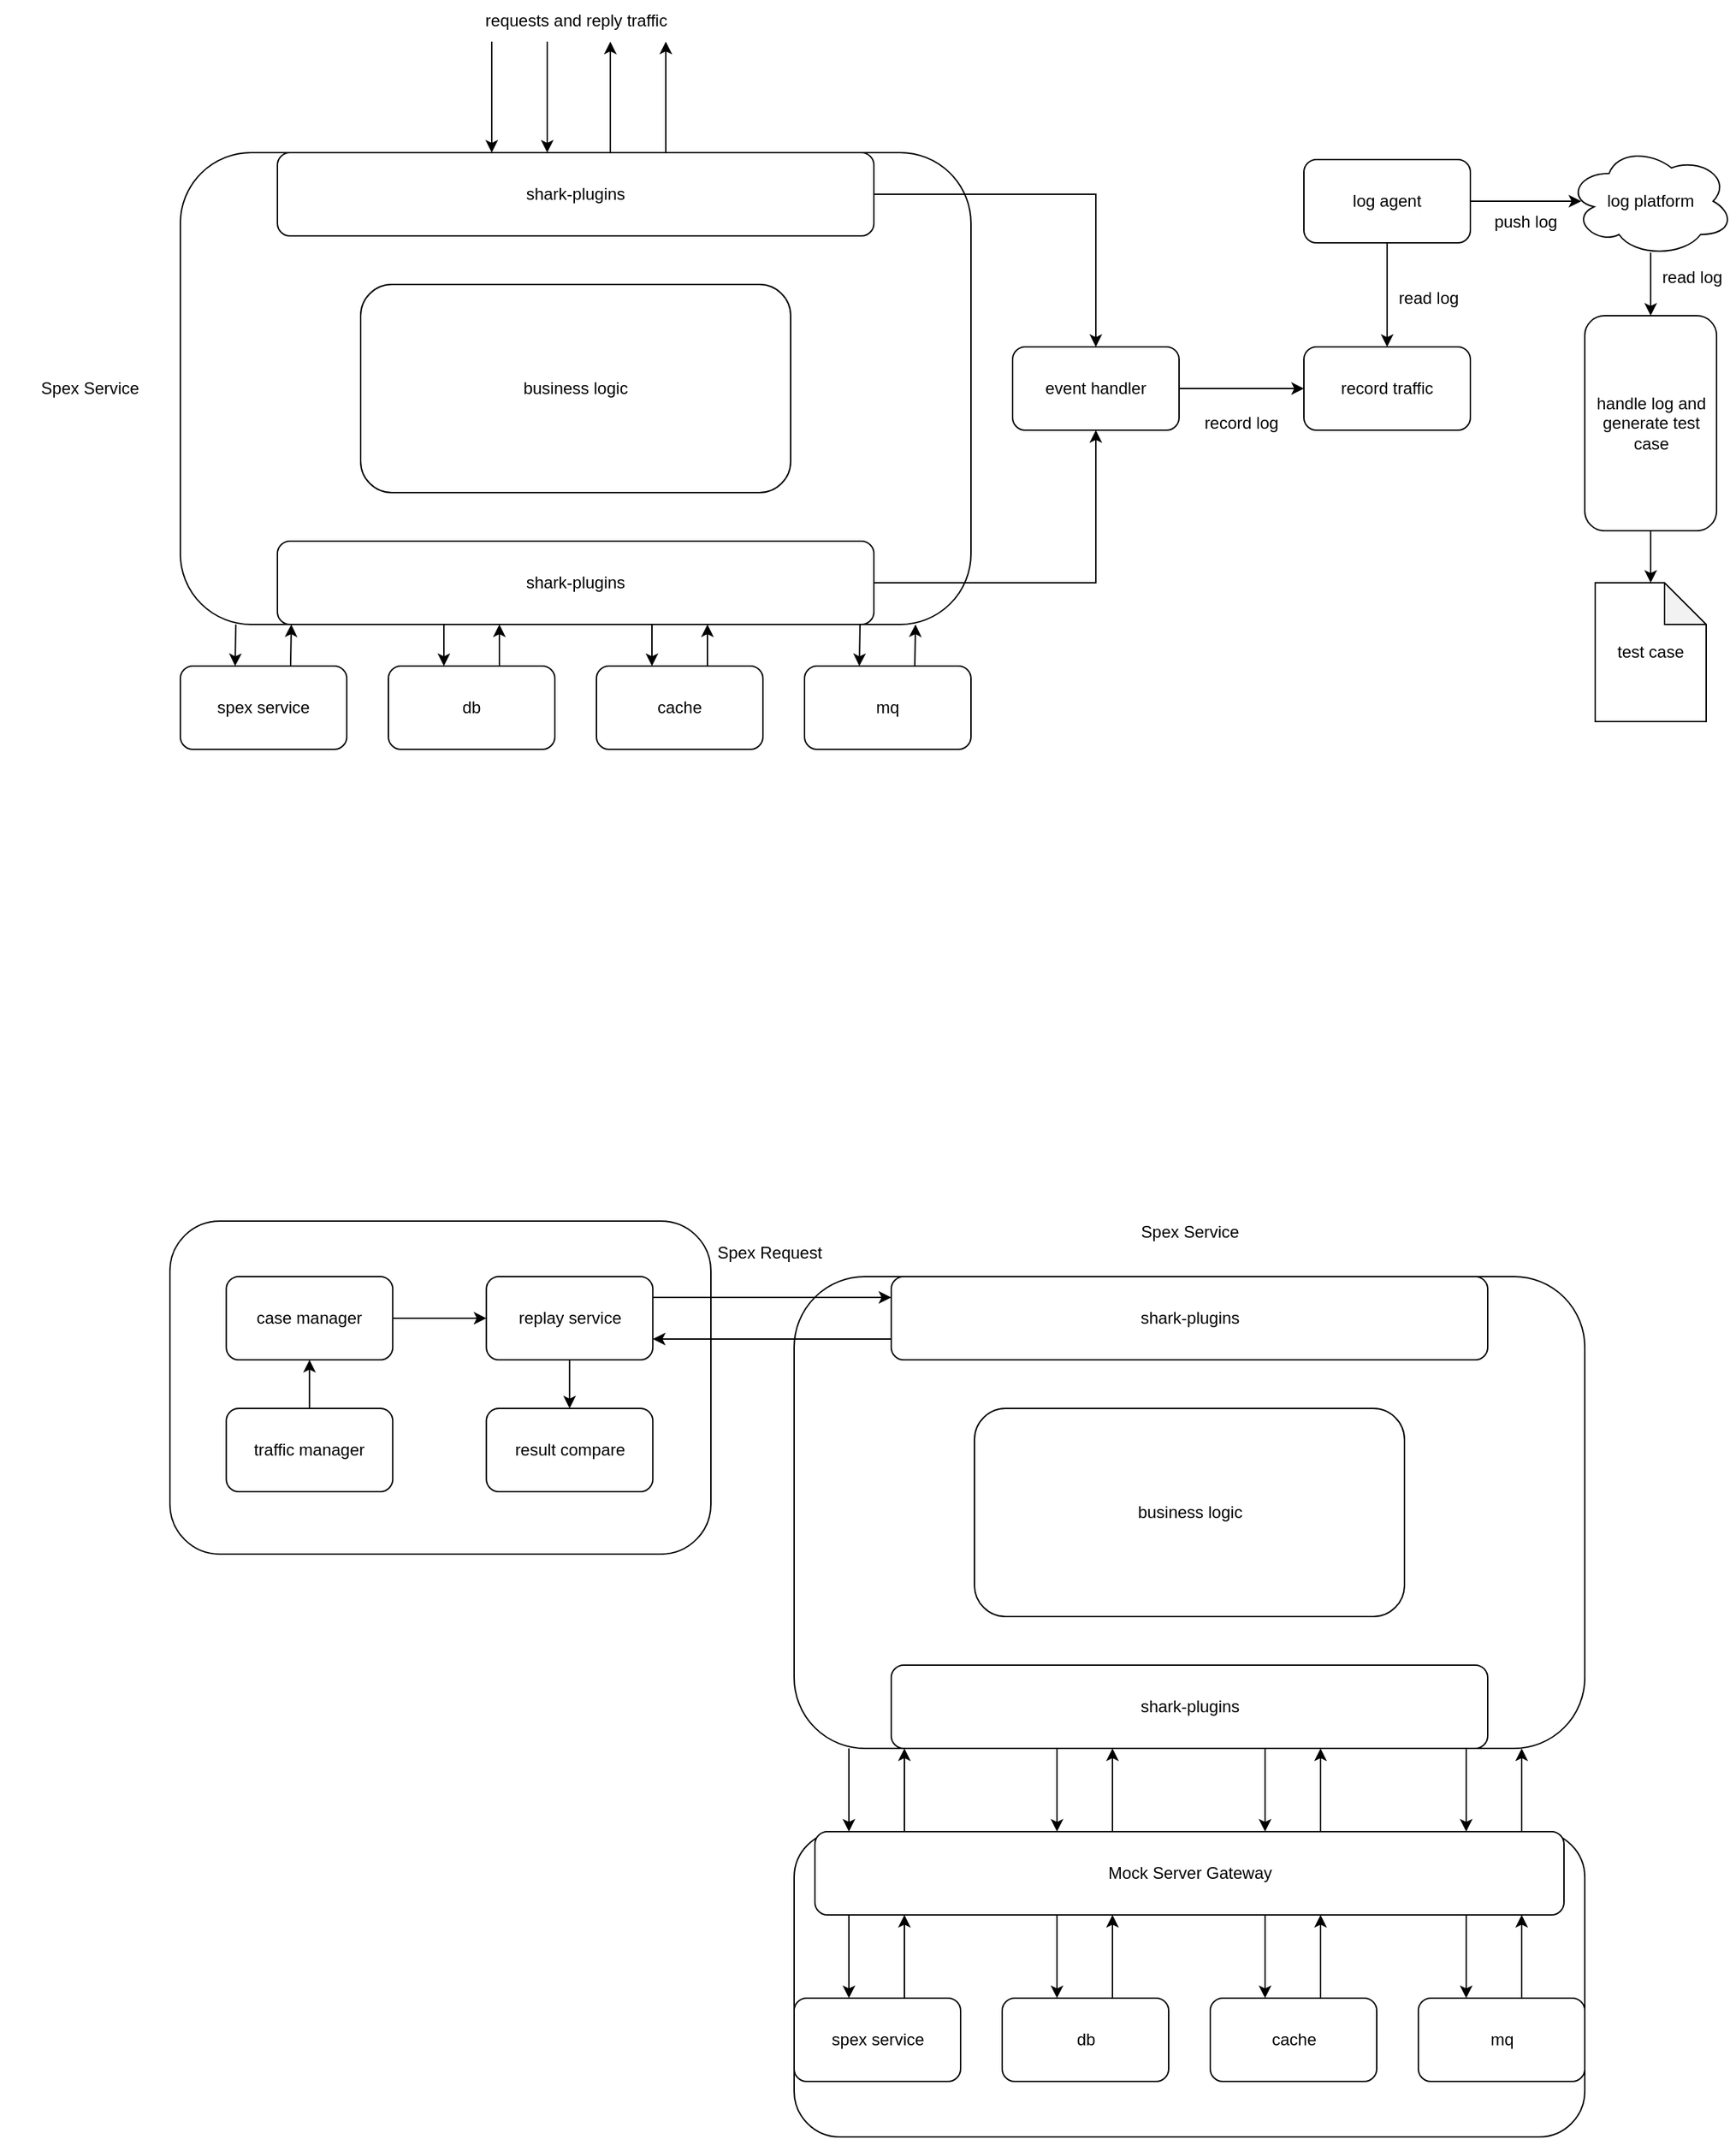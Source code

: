 <mxfile version="21.3.6" type="github">
  <diagram name="第 1 页" id="bMDozYpqhCq1Gk0JoDoc">
    <mxGraphModel dx="1546" dy="787" grid="1" gridSize="10" guides="1" tooltips="1" connect="1" arrows="1" fold="1" page="1" pageScale="1" pageWidth="3300" pageHeight="4681" math="0" shadow="0">
      <root>
        <mxCell id="0" />
        <mxCell id="1" parent="0" />
        <mxCell id="KItahPj2j4c5v4B0Yujh-1" value="" style="rounded=1;whiteSpace=wrap;html=1;" vertex="1" parent="1">
          <mxGeometry x="370" y="210" width="570" height="340" as="geometry" />
        </mxCell>
        <mxCell id="KItahPj2j4c5v4B0Yujh-2" value="shark-plugins" style="rounded=1;whiteSpace=wrap;html=1;" vertex="1" parent="1">
          <mxGeometry x="440" y="210" width="430" height="60" as="geometry" />
        </mxCell>
        <mxCell id="KItahPj2j4c5v4B0Yujh-3" value="shark-plugins" style="rounded=1;whiteSpace=wrap;html=1;" vertex="1" parent="1">
          <mxGeometry x="440" y="490" width="430" height="60" as="geometry" />
        </mxCell>
        <mxCell id="KItahPj2j4c5v4B0Yujh-4" value="spex service" style="rounded=1;whiteSpace=wrap;html=1;" vertex="1" parent="1">
          <mxGeometry x="370" y="580" width="120" height="60" as="geometry" />
        </mxCell>
        <mxCell id="KItahPj2j4c5v4B0Yujh-5" value="db" style="rounded=1;whiteSpace=wrap;html=1;" vertex="1" parent="1">
          <mxGeometry x="520" y="580" width="120" height="60" as="geometry" />
        </mxCell>
        <mxCell id="KItahPj2j4c5v4B0Yujh-6" value="cache" style="rounded=1;whiteSpace=wrap;html=1;" vertex="1" parent="1">
          <mxGeometry x="670" y="580" width="120" height="60" as="geometry" />
        </mxCell>
        <mxCell id="KItahPj2j4c5v4B0Yujh-7" value="mq" style="rounded=1;whiteSpace=wrap;html=1;" vertex="1" parent="1">
          <mxGeometry x="820" y="580" width="120" height="60" as="geometry" />
        </mxCell>
        <mxCell id="KItahPj2j4c5v4B0Yujh-8" value="event handler" style="rounded=1;whiteSpace=wrap;html=1;" vertex="1" parent="1">
          <mxGeometry x="970" y="350" width="120" height="60" as="geometry" />
        </mxCell>
        <mxCell id="KItahPj2j4c5v4B0Yujh-9" value="business logic" style="rounded=1;whiteSpace=wrap;html=1;" vertex="1" parent="1">
          <mxGeometry x="500" y="305" width="310" height="150" as="geometry" />
        </mxCell>
        <mxCell id="KItahPj2j4c5v4B0Yujh-10" value="Spex Service" style="text;html=1;strokeColor=none;fillColor=none;align=center;verticalAlign=middle;whiteSpace=wrap;rounded=0;" vertex="1" parent="1">
          <mxGeometry x="240" y="362.5" width="130" height="35" as="geometry" />
        </mxCell>
        <mxCell id="KItahPj2j4c5v4B0Yujh-11" value="" style="endArrow=classic;html=1;rounded=0;entryX=0.5;entryY=0;entryDx=0;entryDy=0;exitX=1;exitY=0.5;exitDx=0;exitDy=0;" edge="1" parent="1" source="KItahPj2j4c5v4B0Yujh-2" target="KItahPj2j4c5v4B0Yujh-8">
          <mxGeometry width="50" height="50" relative="1" as="geometry">
            <mxPoint x="760" y="520" as="sourcePoint" />
            <mxPoint x="810" y="470" as="targetPoint" />
            <Array as="points">
              <mxPoint x="1030" y="240" />
            </Array>
          </mxGeometry>
        </mxCell>
        <mxCell id="KItahPj2j4c5v4B0Yujh-12" value="" style="endArrow=classic;html=1;rounded=0;entryX=0.5;entryY=1;entryDx=0;entryDy=0;exitX=1;exitY=0.5;exitDx=0;exitDy=0;" edge="1" parent="1" source="KItahPj2j4c5v4B0Yujh-3" target="KItahPj2j4c5v4B0Yujh-8">
          <mxGeometry width="50" height="50" relative="1" as="geometry">
            <mxPoint x="880" y="250" as="sourcePoint" />
            <mxPoint x="1100" y="360" as="targetPoint" />
            <Array as="points">
              <mxPoint x="1030" y="520" />
            </Array>
          </mxGeometry>
        </mxCell>
        <mxCell id="KItahPj2j4c5v4B0Yujh-16" value="log agent" style="rounded=1;whiteSpace=wrap;html=1;" vertex="1" parent="1">
          <mxGeometry x="1180" y="215" width="120" height="60" as="geometry" />
        </mxCell>
        <mxCell id="KItahPj2j4c5v4B0Yujh-17" value="record traffic" style="rounded=1;whiteSpace=wrap;html=1;" vertex="1" parent="1">
          <mxGeometry x="1180" y="350" width="120" height="60" as="geometry" />
        </mxCell>
        <mxCell id="KItahPj2j4c5v4B0Yujh-18" value="log platform" style="ellipse;shape=cloud;whiteSpace=wrap;html=1;" vertex="1" parent="1">
          <mxGeometry x="1370" y="205" width="120" height="80" as="geometry" />
        </mxCell>
        <mxCell id="KItahPj2j4c5v4B0Yujh-19" value="" style="endArrow=classic;html=1;rounded=0;entryX=0;entryY=0.5;entryDx=0;entryDy=0;exitX=1;exitY=0.5;exitDx=0;exitDy=0;" edge="1" parent="1" source="KItahPj2j4c5v4B0Yujh-8" target="KItahPj2j4c5v4B0Yujh-17">
          <mxGeometry width="50" height="50" relative="1" as="geometry">
            <mxPoint x="820" y="250" as="sourcePoint" />
            <mxPoint x="1040" y="360" as="targetPoint" />
            <Array as="points" />
          </mxGeometry>
        </mxCell>
        <mxCell id="KItahPj2j4c5v4B0Yujh-20" value="" style="endArrow=classic;html=1;rounded=0;exitX=1;exitY=0.5;exitDx=0;exitDy=0;entryX=0.083;entryY=0.5;entryDx=0;entryDy=0;entryPerimeter=0;" edge="1" parent="1" source="KItahPj2j4c5v4B0Yujh-16" target="KItahPj2j4c5v4B0Yujh-18">
          <mxGeometry width="50" height="50" relative="1" as="geometry">
            <mxPoint x="870" y="460" as="sourcePoint" />
            <mxPoint x="920" y="410" as="targetPoint" />
          </mxGeometry>
        </mxCell>
        <mxCell id="KItahPj2j4c5v4B0Yujh-21" value="" style="endArrow=classic;html=1;rounded=0;exitX=0.5;exitY=1;exitDx=0;exitDy=0;entryX=0.5;entryY=0;entryDx=0;entryDy=0;" edge="1" parent="1" source="KItahPj2j4c5v4B0Yujh-16" target="KItahPj2j4c5v4B0Yujh-17">
          <mxGeometry width="50" height="50" relative="1" as="geometry">
            <mxPoint x="1310" y="285" as="sourcePoint" />
            <mxPoint x="1420" y="285" as="targetPoint" />
          </mxGeometry>
        </mxCell>
        <mxCell id="KItahPj2j4c5v4B0Yujh-24" value="" style="endArrow=classic;html=1;rounded=0;entryX=0.5;entryY=0;entryDx=0;entryDy=0;" edge="1" parent="1">
          <mxGeometry width="50" height="50" relative="1" as="geometry">
            <mxPoint x="410" y="550" as="sourcePoint" />
            <mxPoint x="409.5" y="580" as="targetPoint" />
          </mxGeometry>
        </mxCell>
        <mxCell id="KItahPj2j4c5v4B0Yujh-25" value="" style="endArrow=classic;html=1;rounded=0;" edge="1" parent="1">
          <mxGeometry width="50" height="50" relative="1" as="geometry">
            <mxPoint x="449.5" y="580" as="sourcePoint" />
            <mxPoint x="450" y="550" as="targetPoint" />
          </mxGeometry>
        </mxCell>
        <mxCell id="KItahPj2j4c5v4B0Yujh-36" value="" style="endArrow=classic;html=1;rounded=0;" edge="1" parent="1">
          <mxGeometry width="50" height="50" relative="1" as="geometry">
            <mxPoint x="560" y="550" as="sourcePoint" />
            <mxPoint x="560" y="580" as="targetPoint" />
          </mxGeometry>
        </mxCell>
        <mxCell id="KItahPj2j4c5v4B0Yujh-37" value="" style="endArrow=classic;html=1;rounded=0;" edge="1" parent="1">
          <mxGeometry width="50" height="50" relative="1" as="geometry">
            <mxPoint x="600" y="580" as="sourcePoint" />
            <mxPoint x="600" y="550" as="targetPoint" />
          </mxGeometry>
        </mxCell>
        <mxCell id="KItahPj2j4c5v4B0Yujh-38" value="" style="endArrow=classic;html=1;rounded=0;" edge="1" parent="1">
          <mxGeometry width="50" height="50" relative="1" as="geometry">
            <mxPoint x="710" y="550" as="sourcePoint" />
            <mxPoint x="710" y="580" as="targetPoint" />
          </mxGeometry>
        </mxCell>
        <mxCell id="KItahPj2j4c5v4B0Yujh-39" value="" style="endArrow=classic;html=1;rounded=0;" edge="1" parent="1">
          <mxGeometry width="50" height="50" relative="1" as="geometry">
            <mxPoint x="750" y="580" as="sourcePoint" />
            <mxPoint x="750" y="550" as="targetPoint" />
          </mxGeometry>
        </mxCell>
        <mxCell id="KItahPj2j4c5v4B0Yujh-40" value="" style="endArrow=classic;html=1;rounded=0;entryX=0.5;entryY=0;entryDx=0;entryDy=0;" edge="1" parent="1">
          <mxGeometry width="50" height="50" relative="1" as="geometry">
            <mxPoint x="860" y="550" as="sourcePoint" />
            <mxPoint x="859.5" y="580" as="targetPoint" />
          </mxGeometry>
        </mxCell>
        <mxCell id="KItahPj2j4c5v4B0Yujh-41" value="" style="endArrow=classic;html=1;rounded=0;" edge="1" parent="1">
          <mxGeometry width="50" height="50" relative="1" as="geometry">
            <mxPoint x="899.5" y="580" as="sourcePoint" />
            <mxPoint x="900" y="550" as="targetPoint" />
          </mxGeometry>
        </mxCell>
        <mxCell id="KItahPj2j4c5v4B0Yujh-43" value="record log" style="text;html=1;strokeColor=none;fillColor=none;align=center;verticalAlign=middle;whiteSpace=wrap;rounded=0;" vertex="1" parent="1">
          <mxGeometry x="1105" y="390" width="60" height="30" as="geometry" />
        </mxCell>
        <mxCell id="KItahPj2j4c5v4B0Yujh-44" value="read log" style="text;html=1;strokeColor=none;fillColor=none;align=center;verticalAlign=middle;whiteSpace=wrap;rounded=0;" vertex="1" parent="1">
          <mxGeometry x="1240" y="300" width="60" height="30" as="geometry" />
        </mxCell>
        <mxCell id="KItahPj2j4c5v4B0Yujh-45" value="push log" style="text;html=1;strokeColor=none;fillColor=none;align=center;verticalAlign=middle;whiteSpace=wrap;rounded=0;" vertex="1" parent="1">
          <mxGeometry x="1310" y="245" width="60" height="30" as="geometry" />
        </mxCell>
        <mxCell id="KItahPj2j4c5v4B0Yujh-46" value="" style="endArrow=classic;html=1;rounded=0;" edge="1" parent="1">
          <mxGeometry width="50" height="50" relative="1" as="geometry">
            <mxPoint x="634.5" y="130" as="sourcePoint" />
            <mxPoint x="634.5" y="210" as="targetPoint" />
          </mxGeometry>
        </mxCell>
        <mxCell id="KItahPj2j4c5v4B0Yujh-49" value="" style="endArrow=classic;html=1;rounded=0;" edge="1" parent="1">
          <mxGeometry width="50" height="50" relative="1" as="geometry">
            <mxPoint x="594.5" y="130" as="sourcePoint" />
            <mxPoint x="594.5" y="210" as="targetPoint" />
          </mxGeometry>
        </mxCell>
        <mxCell id="KItahPj2j4c5v4B0Yujh-50" value="requests and reply traffic" style="text;html=1;strokeColor=none;fillColor=none;align=center;verticalAlign=middle;whiteSpace=wrap;rounded=0;" vertex="1" parent="1">
          <mxGeometry x="557.5" y="100" width="195" height="30" as="geometry" />
        </mxCell>
        <mxCell id="KItahPj2j4c5v4B0Yujh-51" value="" style="endArrow=classic;html=1;rounded=0;" edge="1" parent="1">
          <mxGeometry width="50" height="50" relative="1" as="geometry">
            <mxPoint x="720" y="210" as="sourcePoint" />
            <mxPoint x="720" y="130" as="targetPoint" />
          </mxGeometry>
        </mxCell>
        <mxCell id="KItahPj2j4c5v4B0Yujh-52" value="" style="endArrow=classic;html=1;rounded=0;" edge="1" parent="1">
          <mxGeometry width="50" height="50" relative="1" as="geometry">
            <mxPoint x="680" y="210" as="sourcePoint" />
            <mxPoint x="680" y="130" as="targetPoint" />
          </mxGeometry>
        </mxCell>
        <mxCell id="KItahPj2j4c5v4B0Yujh-53" value="" style="rounded=1;whiteSpace=wrap;html=1;" vertex="1" parent="1">
          <mxGeometry x="812.5" y="1020" width="570" height="340" as="geometry" />
        </mxCell>
        <mxCell id="KItahPj2j4c5v4B0Yujh-54" value="shark-plugins" style="rounded=1;whiteSpace=wrap;html=1;" vertex="1" parent="1">
          <mxGeometry x="882.5" y="1020" width="430" height="60" as="geometry" />
        </mxCell>
        <mxCell id="KItahPj2j4c5v4B0Yujh-55" value="shark-plugins" style="rounded=1;whiteSpace=wrap;html=1;" vertex="1" parent="1">
          <mxGeometry x="882.5" y="1300" width="430" height="60" as="geometry" />
        </mxCell>
        <mxCell id="KItahPj2j4c5v4B0Yujh-61" value="business logic" style="rounded=1;whiteSpace=wrap;html=1;" vertex="1" parent="1">
          <mxGeometry x="942.5" y="1115" width="310" height="150" as="geometry" />
        </mxCell>
        <mxCell id="KItahPj2j4c5v4B0Yujh-62" value="Spex Service" style="text;html=1;strokeColor=none;fillColor=none;align=center;verticalAlign=middle;whiteSpace=wrap;rounded=0;" vertex="1" parent="1">
          <mxGeometry x="1032.5" y="970" width="130" height="35" as="geometry" />
        </mxCell>
        <mxCell id="KItahPj2j4c5v4B0Yujh-78" value="" style="rounded=1;whiteSpace=wrap;html=1;" vertex="1" parent="1">
          <mxGeometry x="362.5" y="980" width="390" height="240" as="geometry" />
        </mxCell>
        <mxCell id="KItahPj2j4c5v4B0Yujh-79" value="case manager" style="rounded=1;whiteSpace=wrap;html=1;" vertex="1" parent="1">
          <mxGeometry x="403.13" y="1020" width="120" height="60" as="geometry" />
        </mxCell>
        <mxCell id="KItahPj2j4c5v4B0Yujh-80" value="replay service" style="rounded=1;whiteSpace=wrap;html=1;" vertex="1" parent="1">
          <mxGeometry x="590.63" y="1020" width="120" height="60" as="geometry" />
        </mxCell>
        <mxCell id="KItahPj2j4c5v4B0Yujh-81" value="traffic manager" style="rounded=1;whiteSpace=wrap;html=1;" vertex="1" parent="1">
          <mxGeometry x="403.13" y="1115" width="120" height="60" as="geometry" />
        </mxCell>
        <mxCell id="KItahPj2j4c5v4B0Yujh-82" value="result compare" style="rounded=1;whiteSpace=wrap;html=1;" vertex="1" parent="1">
          <mxGeometry x="590.63" y="1115" width="120" height="60" as="geometry" />
        </mxCell>
        <mxCell id="KItahPj2j4c5v4B0Yujh-83" value="" style="endArrow=classic;html=1;rounded=0;exitX=1;exitY=0.25;exitDx=0;exitDy=0;entryX=0;entryY=0.25;entryDx=0;entryDy=0;" edge="1" parent="1" source="KItahPj2j4c5v4B0Yujh-80" target="KItahPj2j4c5v4B0Yujh-54">
          <mxGeometry width="50" height="50" relative="1" as="geometry">
            <mxPoint x="857.5" y="1150" as="sourcePoint" />
            <mxPoint x="907.5" y="1100" as="targetPoint" />
          </mxGeometry>
        </mxCell>
        <mxCell id="KItahPj2j4c5v4B0Yujh-84" value="" style="endArrow=classic;html=1;rounded=0;exitX=0;exitY=0.75;exitDx=0;exitDy=0;entryX=1;entryY=0.75;entryDx=0;entryDy=0;" edge="1" parent="1" source="KItahPj2j4c5v4B0Yujh-54" target="KItahPj2j4c5v4B0Yujh-80">
          <mxGeometry width="50" height="50" relative="1" as="geometry">
            <mxPoint x="665.5" y="1045" as="sourcePoint" />
            <mxPoint x="892.5" y="1045" as="targetPoint" />
          </mxGeometry>
        </mxCell>
        <mxCell id="KItahPj2j4c5v4B0Yujh-87" value="" style="rounded=1;whiteSpace=wrap;html=1;" vertex="1" parent="1">
          <mxGeometry x="812.5" y="1420" width="570" height="220" as="geometry" />
        </mxCell>
        <mxCell id="KItahPj2j4c5v4B0Yujh-88" value="spex service" style="rounded=1;whiteSpace=wrap;html=1;" vertex="1" parent="1">
          <mxGeometry x="812.5" y="1540" width="120" height="60" as="geometry" />
        </mxCell>
        <mxCell id="KItahPj2j4c5v4B0Yujh-89" value="db" style="rounded=1;whiteSpace=wrap;html=1;" vertex="1" parent="1">
          <mxGeometry x="962.5" y="1540" width="120" height="60" as="geometry" />
        </mxCell>
        <mxCell id="KItahPj2j4c5v4B0Yujh-90" value="cache" style="rounded=1;whiteSpace=wrap;html=1;" vertex="1" parent="1">
          <mxGeometry x="1112.5" y="1540" width="120" height="60" as="geometry" />
        </mxCell>
        <mxCell id="KItahPj2j4c5v4B0Yujh-91" value="mq" style="rounded=1;whiteSpace=wrap;html=1;" vertex="1" parent="1">
          <mxGeometry x="1262.5" y="1540" width="120" height="60" as="geometry" />
        </mxCell>
        <mxCell id="KItahPj2j4c5v4B0Yujh-94" value="Mock Server Gateway" style="rounded=1;whiteSpace=wrap;html=1;" vertex="1" parent="1">
          <mxGeometry x="827.5" y="1420" width="540" height="60" as="geometry" />
        </mxCell>
        <mxCell id="KItahPj2j4c5v4B0Yujh-99" value="" style="endArrow=classic;html=1;rounded=0;" edge="1" parent="1">
          <mxGeometry width="50" height="50" relative="1" as="geometry">
            <mxPoint x="852" y="1480" as="sourcePoint" />
            <mxPoint x="852" y="1540" as="targetPoint" />
          </mxGeometry>
        </mxCell>
        <mxCell id="KItahPj2j4c5v4B0Yujh-100" value="" style="endArrow=classic;html=1;rounded=0;" edge="1" parent="1">
          <mxGeometry width="50" height="50" relative="1" as="geometry">
            <mxPoint x="892" y="1540" as="sourcePoint" />
            <mxPoint x="892" y="1480" as="targetPoint" />
          </mxGeometry>
        </mxCell>
        <mxCell id="KItahPj2j4c5v4B0Yujh-101" value="" style="endArrow=classic;html=1;rounded=0;" edge="1" parent="1">
          <mxGeometry width="50" height="50" relative="1" as="geometry">
            <mxPoint x="1002" y="1480" as="sourcePoint" />
            <mxPoint x="1002" y="1540" as="targetPoint" />
          </mxGeometry>
        </mxCell>
        <mxCell id="KItahPj2j4c5v4B0Yujh-102" value="" style="endArrow=classic;html=1;rounded=0;" edge="1" parent="1">
          <mxGeometry width="50" height="50" relative="1" as="geometry">
            <mxPoint x="1042" y="1540" as="sourcePoint" />
            <mxPoint x="1042" y="1480" as="targetPoint" />
          </mxGeometry>
        </mxCell>
        <mxCell id="KItahPj2j4c5v4B0Yujh-103" value="" style="endArrow=classic;html=1;rounded=0;" edge="1" parent="1">
          <mxGeometry width="50" height="50" relative="1" as="geometry">
            <mxPoint x="1152" y="1480" as="sourcePoint" />
            <mxPoint x="1152" y="1540" as="targetPoint" />
          </mxGeometry>
        </mxCell>
        <mxCell id="KItahPj2j4c5v4B0Yujh-104" value="" style="endArrow=classic;html=1;rounded=0;" edge="1" parent="1">
          <mxGeometry width="50" height="50" relative="1" as="geometry">
            <mxPoint x="1192" y="1540" as="sourcePoint" />
            <mxPoint x="1192" y="1480" as="targetPoint" />
          </mxGeometry>
        </mxCell>
        <mxCell id="KItahPj2j4c5v4B0Yujh-105" value="" style="endArrow=classic;html=1;rounded=0;" edge="1" parent="1">
          <mxGeometry width="50" height="50" relative="1" as="geometry">
            <mxPoint x="1297" y="1480" as="sourcePoint" />
            <mxPoint x="1297" y="1540" as="targetPoint" />
          </mxGeometry>
        </mxCell>
        <mxCell id="KItahPj2j4c5v4B0Yujh-106" value="" style="endArrow=classic;html=1;rounded=0;" edge="1" parent="1">
          <mxGeometry width="50" height="50" relative="1" as="geometry">
            <mxPoint x="1337" y="1540" as="sourcePoint" />
            <mxPoint x="1337" y="1480" as="targetPoint" />
          </mxGeometry>
        </mxCell>
        <mxCell id="KItahPj2j4c5v4B0Yujh-112" value="" style="endArrow=classic;html=1;rounded=0;" edge="1" parent="1">
          <mxGeometry width="50" height="50" relative="1" as="geometry">
            <mxPoint x="852" y="1360" as="sourcePoint" />
            <mxPoint x="852" y="1420" as="targetPoint" />
          </mxGeometry>
        </mxCell>
        <mxCell id="KItahPj2j4c5v4B0Yujh-113" value="" style="endArrow=classic;html=1;rounded=0;" edge="1" parent="1">
          <mxGeometry width="50" height="50" relative="1" as="geometry">
            <mxPoint x="892" y="1420" as="sourcePoint" />
            <mxPoint x="892" y="1360" as="targetPoint" />
          </mxGeometry>
        </mxCell>
        <mxCell id="KItahPj2j4c5v4B0Yujh-114" value="" style="endArrow=classic;html=1;rounded=0;" edge="1" parent="1">
          <mxGeometry width="50" height="50" relative="1" as="geometry">
            <mxPoint x="1002" y="1360" as="sourcePoint" />
            <mxPoint x="1002" y="1420" as="targetPoint" />
          </mxGeometry>
        </mxCell>
        <mxCell id="KItahPj2j4c5v4B0Yujh-115" value="" style="endArrow=classic;html=1;rounded=0;" edge="1" parent="1">
          <mxGeometry width="50" height="50" relative="1" as="geometry">
            <mxPoint x="1042" y="1420" as="sourcePoint" />
            <mxPoint x="1042" y="1360" as="targetPoint" />
          </mxGeometry>
        </mxCell>
        <mxCell id="KItahPj2j4c5v4B0Yujh-116" value="" style="endArrow=classic;html=1;rounded=0;" edge="1" parent="1">
          <mxGeometry width="50" height="50" relative="1" as="geometry">
            <mxPoint x="1152" y="1360" as="sourcePoint" />
            <mxPoint x="1152" y="1420" as="targetPoint" />
          </mxGeometry>
        </mxCell>
        <mxCell id="KItahPj2j4c5v4B0Yujh-117" value="" style="endArrow=classic;html=1;rounded=0;" edge="1" parent="1">
          <mxGeometry width="50" height="50" relative="1" as="geometry">
            <mxPoint x="1192" y="1420" as="sourcePoint" />
            <mxPoint x="1192" y="1360" as="targetPoint" />
          </mxGeometry>
        </mxCell>
        <mxCell id="KItahPj2j4c5v4B0Yujh-118" value="" style="endArrow=classic;html=1;rounded=0;" edge="1" parent="1">
          <mxGeometry width="50" height="50" relative="1" as="geometry">
            <mxPoint x="1297" y="1360" as="sourcePoint" />
            <mxPoint x="1297" y="1420" as="targetPoint" />
          </mxGeometry>
        </mxCell>
        <mxCell id="KItahPj2j4c5v4B0Yujh-119" value="" style="endArrow=classic;html=1;rounded=0;" edge="1" parent="1">
          <mxGeometry width="50" height="50" relative="1" as="geometry">
            <mxPoint x="1337" y="1420" as="sourcePoint" />
            <mxPoint x="1337" y="1360" as="targetPoint" />
          </mxGeometry>
        </mxCell>
        <mxCell id="KItahPj2j4c5v4B0Yujh-120" value="" style="endArrow=classic;html=1;rounded=0;entryX=0.5;entryY=1;entryDx=0;entryDy=0;exitX=0.5;exitY=0;exitDx=0;exitDy=0;" edge="1" parent="1" source="KItahPj2j4c5v4B0Yujh-81" target="KItahPj2j4c5v4B0Yujh-79">
          <mxGeometry width="50" height="50" relative="1" as="geometry">
            <mxPoint x="382.5" y="1360" as="sourcePoint" />
            <mxPoint x="432.5" y="1310" as="targetPoint" />
          </mxGeometry>
        </mxCell>
        <mxCell id="KItahPj2j4c5v4B0Yujh-123" value="" style="endArrow=classic;html=1;rounded=0;entryX=0;entryY=0.5;entryDx=0;entryDy=0;exitX=1;exitY=0.5;exitDx=0;exitDy=0;" edge="1" parent="1" source="KItahPj2j4c5v4B0Yujh-79" target="KItahPj2j4c5v4B0Yujh-80">
          <mxGeometry width="50" height="50" relative="1" as="geometry">
            <mxPoint x="473.5" y="1125" as="sourcePoint" />
            <mxPoint x="473.5" y="1090" as="targetPoint" />
          </mxGeometry>
        </mxCell>
        <mxCell id="KItahPj2j4c5v4B0Yujh-124" value="" style="endArrow=classic;html=1;rounded=0;entryX=0.5;entryY=0;entryDx=0;entryDy=0;exitX=0.5;exitY=1;exitDx=0;exitDy=0;" edge="1" parent="1" source="KItahPj2j4c5v4B0Yujh-80" target="KItahPj2j4c5v4B0Yujh-82">
          <mxGeometry width="50" height="50" relative="1" as="geometry">
            <mxPoint x="483.5" y="1135" as="sourcePoint" />
            <mxPoint x="483.5" y="1100" as="targetPoint" />
          </mxGeometry>
        </mxCell>
        <mxCell id="KItahPj2j4c5v4B0Yujh-125" value="Spex Request" style="text;html=1;strokeColor=none;fillColor=none;align=center;verticalAlign=middle;whiteSpace=wrap;rounded=0;" vertex="1" parent="1">
          <mxGeometry x="730" y="985" width="130" height="35" as="geometry" />
        </mxCell>
        <mxCell id="KItahPj2j4c5v4B0Yujh-126" value="handle log and&lt;br&gt;generate test&lt;br&gt;case" style="rounded=1;whiteSpace=wrap;html=1;" vertex="1" parent="1">
          <mxGeometry x="1382.5" y="327.5" width="95" height="155" as="geometry" />
        </mxCell>
        <mxCell id="KItahPj2j4c5v4B0Yujh-131" value="test case" style="shape=note;whiteSpace=wrap;html=1;backgroundOutline=1;darkOpacity=0.05;" vertex="1" parent="1">
          <mxGeometry x="1390" y="520" width="80" height="100" as="geometry" />
        </mxCell>
        <mxCell id="KItahPj2j4c5v4B0Yujh-134" value="" style="endArrow=classic;html=1;rounded=0;entryX=0.5;entryY=0;entryDx=0;entryDy=0;entryPerimeter=0;exitX=0.5;exitY=1;exitDx=0;exitDy=0;" edge="1" parent="1" source="KItahPj2j4c5v4B0Yujh-126" target="KItahPj2j4c5v4B0Yujh-131">
          <mxGeometry width="50" height="50" relative="1" as="geometry">
            <mxPoint x="1200" y="1045" as="sourcePoint" />
            <mxPoint x="970" y="1055" as="targetPoint" />
          </mxGeometry>
        </mxCell>
        <mxCell id="KItahPj2j4c5v4B0Yujh-135" value="" style="endArrow=classic;html=1;rounded=0;entryX=0.5;entryY=0;entryDx=0;entryDy=0;exitX=0.5;exitY=0.963;exitDx=0;exitDy=0;exitPerimeter=0;" edge="1" parent="1" source="KItahPj2j4c5v4B0Yujh-18" target="KItahPj2j4c5v4B0Yujh-126">
          <mxGeometry width="50" height="50" relative="1" as="geometry">
            <mxPoint x="1440" y="490" as="sourcePoint" />
            <mxPoint x="1440" y="530" as="targetPoint" />
          </mxGeometry>
        </mxCell>
        <mxCell id="KItahPj2j4c5v4B0Yujh-136" value="read log" style="text;html=1;strokeColor=none;fillColor=none;align=center;verticalAlign=middle;whiteSpace=wrap;rounded=0;" vertex="1" parent="1">
          <mxGeometry x="1430" y="285" width="60" height="30" as="geometry" />
        </mxCell>
      </root>
    </mxGraphModel>
  </diagram>
</mxfile>
